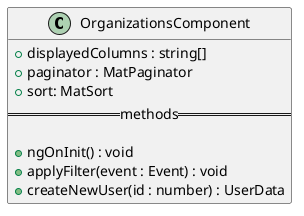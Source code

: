 @startuml OrganizationsComponent diagram
class OrganizationsComponent {
  + displayedColumns : string[]
  + paginator : MatPaginator
  + sort: MatSort
  ==methods==

  + ngOnInit() : void
  + applyFilter(event : Event) : void
  + createNewUser(id : number) : UserData
}
@enduml
